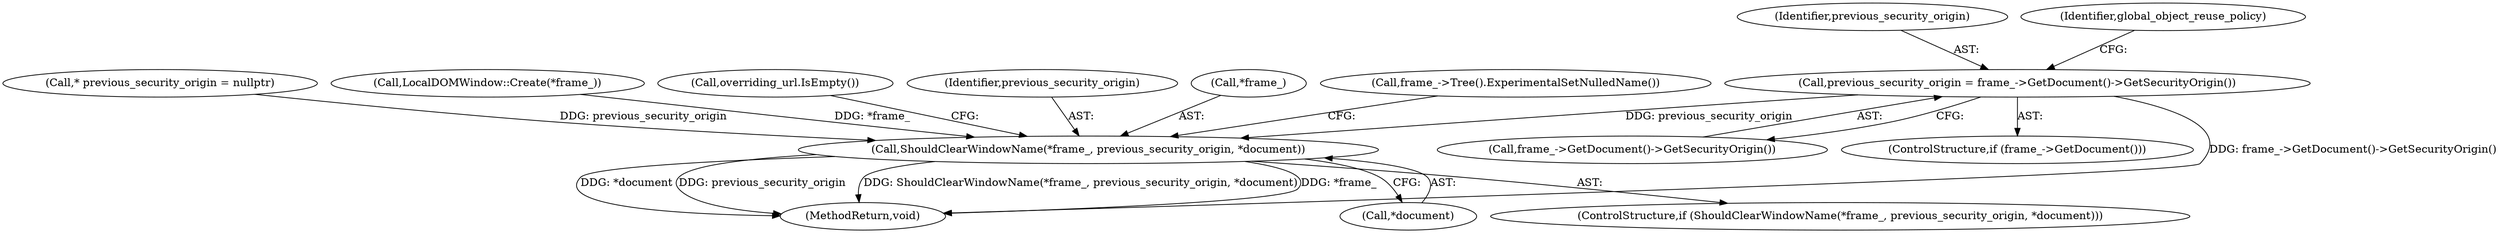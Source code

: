 digraph "0_Chrome_d683fb12566eaec180ee0e0506288f46cc7a43e7_2@pointer" {
"1000130" [label="(Call,previous_security_origin = frame_->GetDocument()->GetSecurityOrigin())"];
"1000166" [label="(Call,ShouldClearWindowName(*frame_, previous_security_origin, *document))"];
"1000131" [label="(Identifier,previous_security_origin)"];
"1000135" [label="(Identifier,global_object_reuse_policy)"];
"1000132" [label="(Call,frame_->GetDocument()->GetSecurityOrigin())"];
"1000125" [label="(Call,* previous_security_origin = nullptr)"];
"1000138" [label="(Call,LocalDOMWindow::Create(*frame_))"];
"1000176" [label="(Call,overriding_url.IsEmpty())"];
"1000130" [label="(Call,previous_security_origin = frame_->GetDocument()->GetSecurityOrigin())"];
"1000169" [label="(Identifier,previous_security_origin)"];
"1000235" [label="(MethodReturn,void)"];
"1000167" [label="(Call,*frame_)"];
"1000170" [label="(Call,*document)"];
"1000128" [label="(ControlStructure,if (frame_->GetDocument()))"];
"1000173" [label="(Call,frame_->Tree().ExperimentalSetNulledName())"];
"1000165" [label="(ControlStructure,if (ShouldClearWindowName(*frame_, previous_security_origin, *document)))"];
"1000166" [label="(Call,ShouldClearWindowName(*frame_, previous_security_origin, *document))"];
"1000130" -> "1000128"  [label="AST: "];
"1000130" -> "1000132"  [label="CFG: "];
"1000131" -> "1000130"  [label="AST: "];
"1000132" -> "1000130"  [label="AST: "];
"1000135" -> "1000130"  [label="CFG: "];
"1000130" -> "1000235"  [label="DDG: frame_->GetDocument()->GetSecurityOrigin()"];
"1000130" -> "1000166"  [label="DDG: previous_security_origin"];
"1000166" -> "1000165"  [label="AST: "];
"1000166" -> "1000170"  [label="CFG: "];
"1000167" -> "1000166"  [label="AST: "];
"1000169" -> "1000166"  [label="AST: "];
"1000170" -> "1000166"  [label="AST: "];
"1000173" -> "1000166"  [label="CFG: "];
"1000176" -> "1000166"  [label="CFG: "];
"1000166" -> "1000235"  [label="DDG: previous_security_origin"];
"1000166" -> "1000235"  [label="DDG: ShouldClearWindowName(*frame_, previous_security_origin, *document)"];
"1000166" -> "1000235"  [label="DDG: *frame_"];
"1000166" -> "1000235"  [label="DDG: *document"];
"1000138" -> "1000166"  [label="DDG: *frame_"];
"1000125" -> "1000166"  [label="DDG: previous_security_origin"];
}
